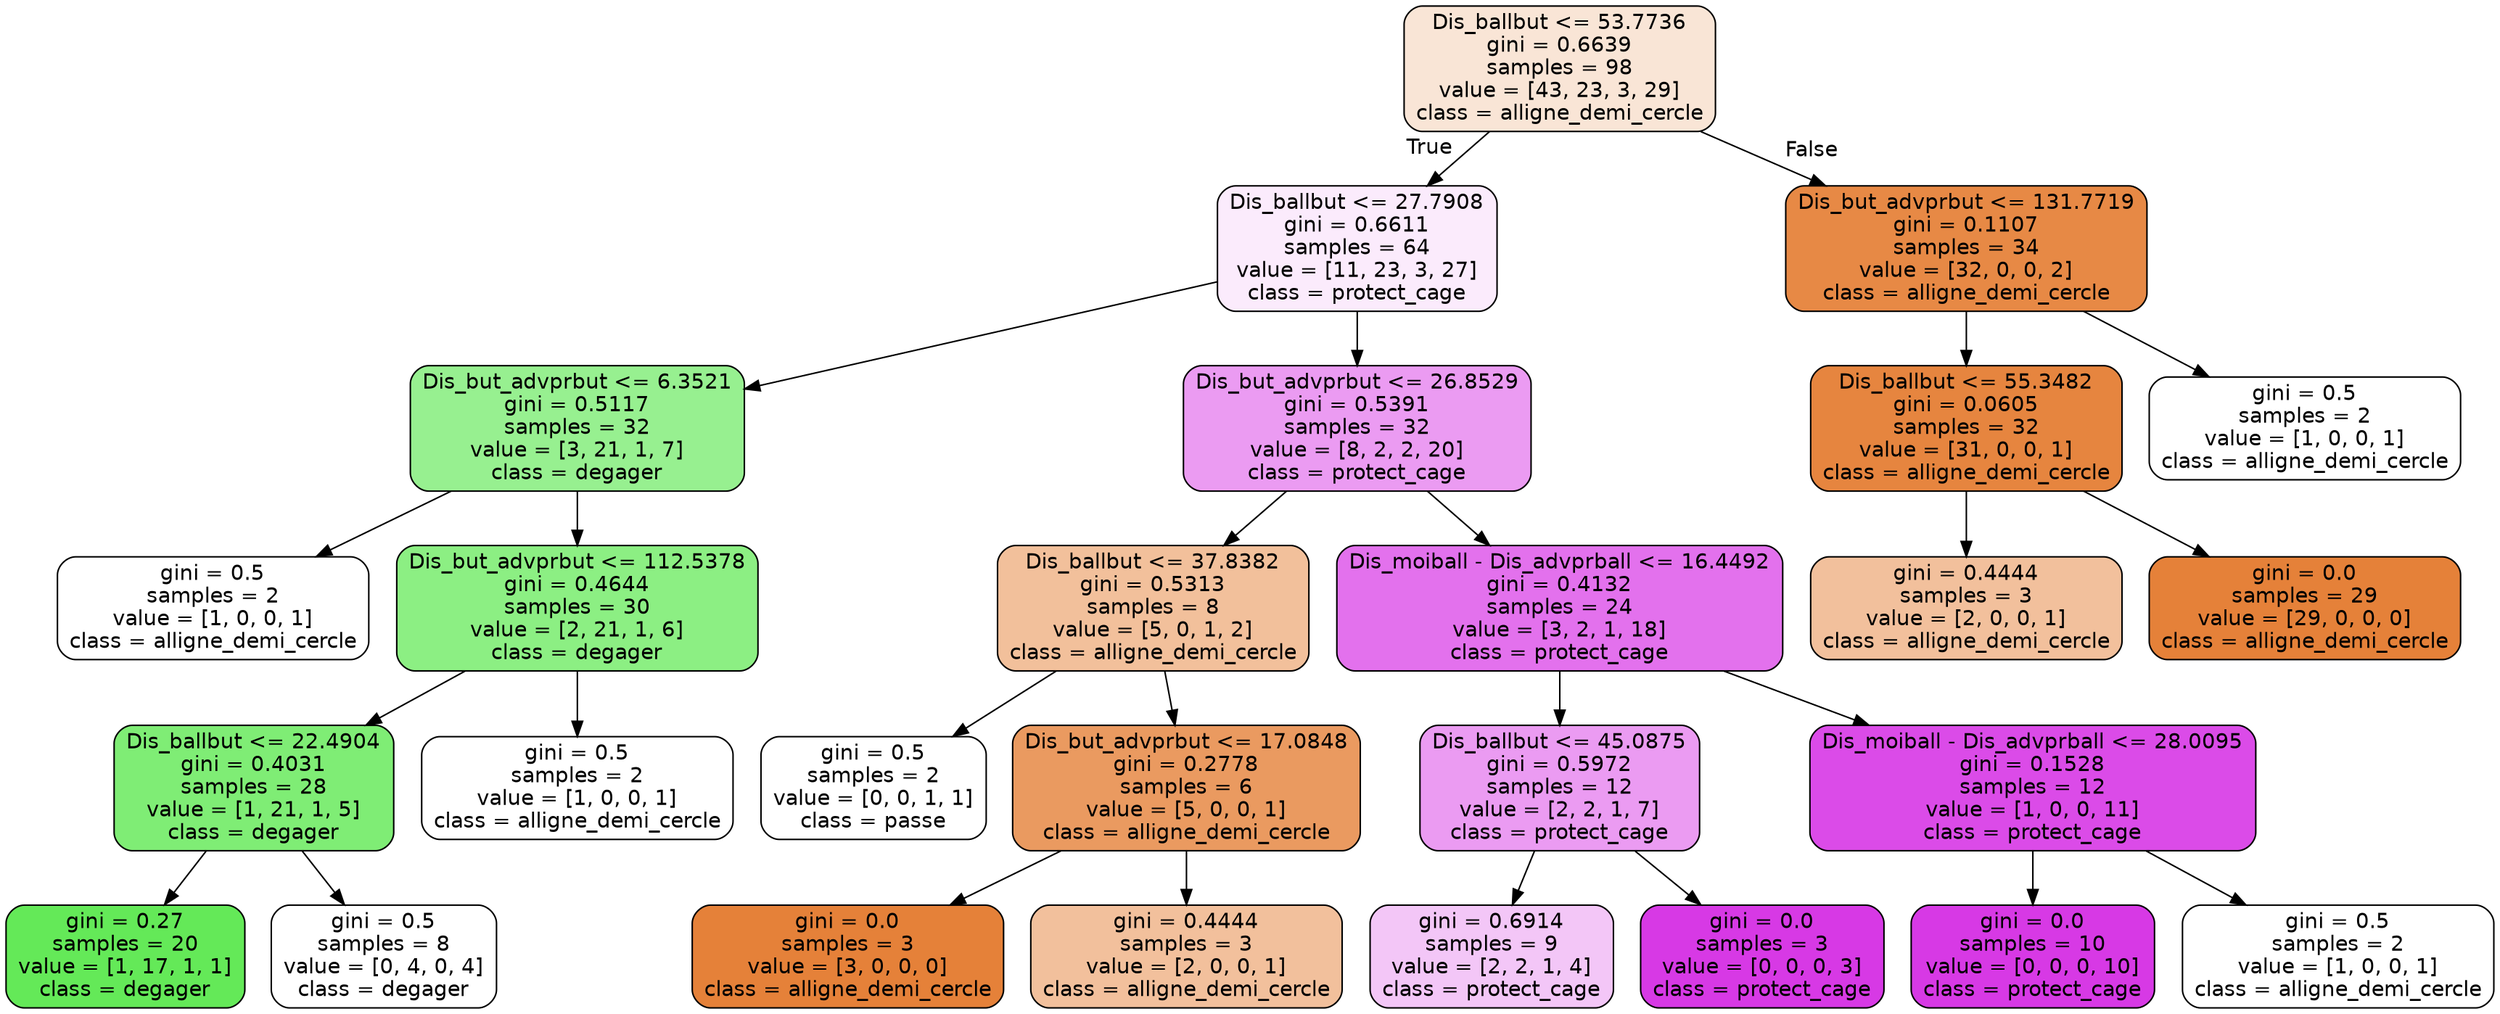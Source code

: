 digraph Tree {
node [shape=box, style="filled, rounded", color="black", fontname=helvetica] ;
edge [fontname=helvetica] ;
0 [label="Dis_ballbut <= 53.7736\ngini = 0.6639\nsamples = 98\nvalue = [43, 23, 3, 29]\nclass = alligne_demi_cercle", fillcolor="#e5813934"] ;
1 [label="Dis_ballbut <= 27.7908\ngini = 0.6611\nsamples = 64\nvalue = [11, 23, 3, 27]\nclass = protect_cage", fillcolor="#d739e519"] ;
0 -> 1 [labeldistance=2.5, labelangle=45, headlabel="True"] ;
2 [label="Dis_but_advprbut <= 6.3521\ngini = 0.5117\nsamples = 32\nvalue = [3, 21, 1, 7]\nclass = degager", fillcolor="#47e5398f"] ;
1 -> 2 ;
3 [label="gini = 0.5\nsamples = 2\nvalue = [1, 0, 0, 1]\nclass = alligne_demi_cercle", fillcolor="#e5813900"] ;
2 -> 3 ;
4 [label="Dis_but_advprbut <= 112.5378\ngini = 0.4644\nsamples = 30\nvalue = [2, 21, 1, 6]\nclass = degager", fillcolor="#47e5399f"] ;
2 -> 4 ;
5 [label="Dis_ballbut <= 22.4904\ngini = 0.4031\nsamples = 28\nvalue = [1, 21, 1, 5]\nclass = degager", fillcolor="#47e539b1"] ;
4 -> 5 ;
6 [label="gini = 0.27\nsamples = 20\nvalue = [1, 17, 1, 1]\nclass = degager", fillcolor="#47e539d7"] ;
5 -> 6 ;
7 [label="gini = 0.5\nsamples = 8\nvalue = [0, 4, 0, 4]\nclass = degager", fillcolor="#47e53900"] ;
5 -> 7 ;
8 [label="gini = 0.5\nsamples = 2\nvalue = [1, 0, 0, 1]\nclass = alligne_demi_cercle", fillcolor="#e5813900"] ;
4 -> 8 ;
9 [label="Dis_but_advprbut <= 26.8529\ngini = 0.5391\nsamples = 32\nvalue = [8, 2, 2, 20]\nclass = protect_cage", fillcolor="#d739e580"] ;
1 -> 9 ;
10 [label="Dis_ballbut <= 37.8382\ngini = 0.5313\nsamples = 8\nvalue = [5, 0, 1, 2]\nclass = alligne_demi_cercle", fillcolor="#e5813980"] ;
9 -> 10 ;
11 [label="gini = 0.5\nsamples = 2\nvalue = [0, 0, 1, 1]\nclass = passe", fillcolor="#399de500"] ;
10 -> 11 ;
12 [label="Dis_but_advprbut <= 17.0848\ngini = 0.2778\nsamples = 6\nvalue = [5, 0, 0, 1]\nclass = alligne_demi_cercle", fillcolor="#e58139cc"] ;
10 -> 12 ;
13 [label="gini = 0.0\nsamples = 3\nvalue = [3, 0, 0, 0]\nclass = alligne_demi_cercle", fillcolor="#e58139ff"] ;
12 -> 13 ;
14 [label="gini = 0.4444\nsamples = 3\nvalue = [2, 0, 0, 1]\nclass = alligne_demi_cercle", fillcolor="#e581397f"] ;
12 -> 14 ;
15 [label="Dis_moiball - Dis_advprball <= 16.4492\ngini = 0.4132\nsamples = 24\nvalue = [3, 2, 1, 18]\nclass = protect_cage", fillcolor="#d739e5b6"] ;
9 -> 15 ;
16 [label="Dis_ballbut <= 45.0875\ngini = 0.5972\nsamples = 12\nvalue = [2, 2, 1, 7]\nclass = protect_cage", fillcolor="#d739e580"] ;
15 -> 16 ;
17 [label="gini = 0.6914\nsamples = 9\nvalue = [2, 2, 1, 4]\nclass = protect_cage", fillcolor="#d739e549"] ;
16 -> 17 ;
18 [label="gini = 0.0\nsamples = 3\nvalue = [0, 0, 0, 3]\nclass = protect_cage", fillcolor="#d739e5ff"] ;
16 -> 18 ;
19 [label="Dis_moiball - Dis_advprball <= 28.0095\ngini = 0.1528\nsamples = 12\nvalue = [1, 0, 0, 11]\nclass = protect_cage", fillcolor="#d739e5e8"] ;
15 -> 19 ;
20 [label="gini = 0.0\nsamples = 10\nvalue = [0, 0, 0, 10]\nclass = protect_cage", fillcolor="#d739e5ff"] ;
19 -> 20 ;
21 [label="gini = 0.5\nsamples = 2\nvalue = [1, 0, 0, 1]\nclass = alligne_demi_cercle", fillcolor="#e5813900"] ;
19 -> 21 ;
22 [label="Dis_but_advprbut <= 131.7719\ngini = 0.1107\nsamples = 34\nvalue = [32, 0, 0, 2]\nclass = alligne_demi_cercle", fillcolor="#e58139ef"] ;
0 -> 22 [labeldistance=2.5, labelangle=-45, headlabel="False"] ;
23 [label="Dis_ballbut <= 55.3482\ngini = 0.0605\nsamples = 32\nvalue = [31, 0, 0, 1]\nclass = alligne_demi_cercle", fillcolor="#e58139f7"] ;
22 -> 23 ;
24 [label="gini = 0.4444\nsamples = 3\nvalue = [2, 0, 0, 1]\nclass = alligne_demi_cercle", fillcolor="#e581397f"] ;
23 -> 24 ;
25 [label="gini = 0.0\nsamples = 29\nvalue = [29, 0, 0, 0]\nclass = alligne_demi_cercle", fillcolor="#e58139ff"] ;
23 -> 25 ;
26 [label="gini = 0.5\nsamples = 2\nvalue = [1, 0, 0, 1]\nclass = alligne_demi_cercle", fillcolor="#e5813900"] ;
22 -> 26 ;
}